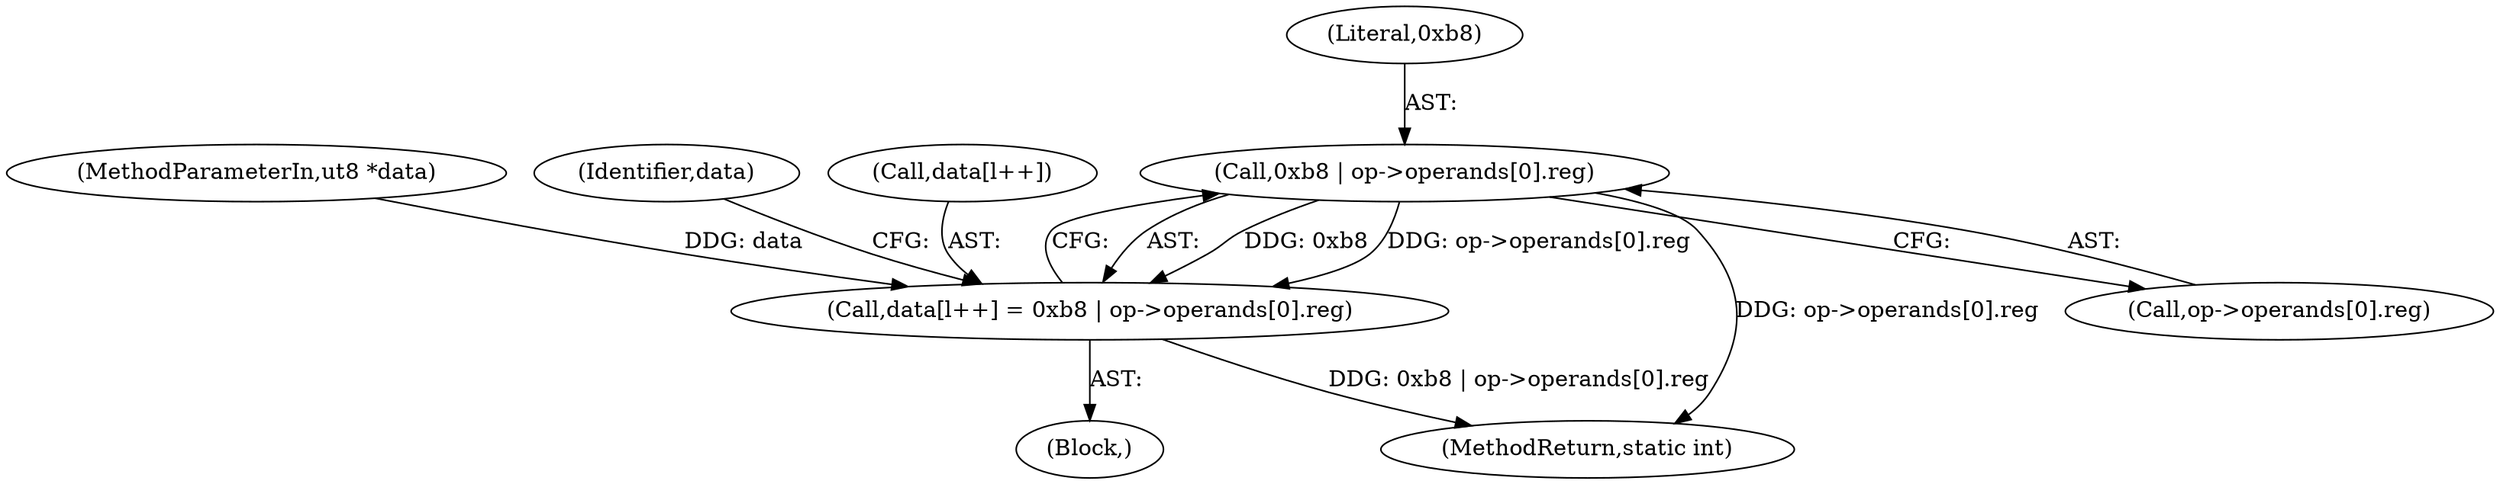 digraph "0_radare2_f17bfd9f1da05f30f23a4dd05e9d2363e1406948@API" {
"1000401" [label="(Call,0xb8 | op->operands[0].reg)"];
"1000396" [label="(Call,data[l++] = 0xb8 | op->operands[0].reg)"];
"1000396" [label="(Call,data[l++] = 0xb8 | op->operands[0].reg)"];
"1000402" [label="(Literal,0xb8)"];
"1000104" [label="(MethodParameterIn,ut8 *data)"];
"1000412" [label="(Identifier,data)"];
"1003216" [label="(MethodReturn,static int)"];
"1000395" [label="(Block,)"];
"1000397" [label="(Call,data[l++])"];
"1000403" [label="(Call,op->operands[0].reg)"];
"1000401" [label="(Call,0xb8 | op->operands[0].reg)"];
"1000401" -> "1000396"  [label="AST: "];
"1000401" -> "1000403"  [label="CFG: "];
"1000402" -> "1000401"  [label="AST: "];
"1000403" -> "1000401"  [label="AST: "];
"1000396" -> "1000401"  [label="CFG: "];
"1000401" -> "1003216"  [label="DDG: op->operands[0].reg"];
"1000401" -> "1000396"  [label="DDG: 0xb8"];
"1000401" -> "1000396"  [label="DDG: op->operands[0].reg"];
"1000396" -> "1000395"  [label="AST: "];
"1000397" -> "1000396"  [label="AST: "];
"1000412" -> "1000396"  [label="CFG: "];
"1000396" -> "1003216"  [label="DDG: 0xb8 | op->operands[0].reg"];
"1000104" -> "1000396"  [label="DDG: data"];
}

